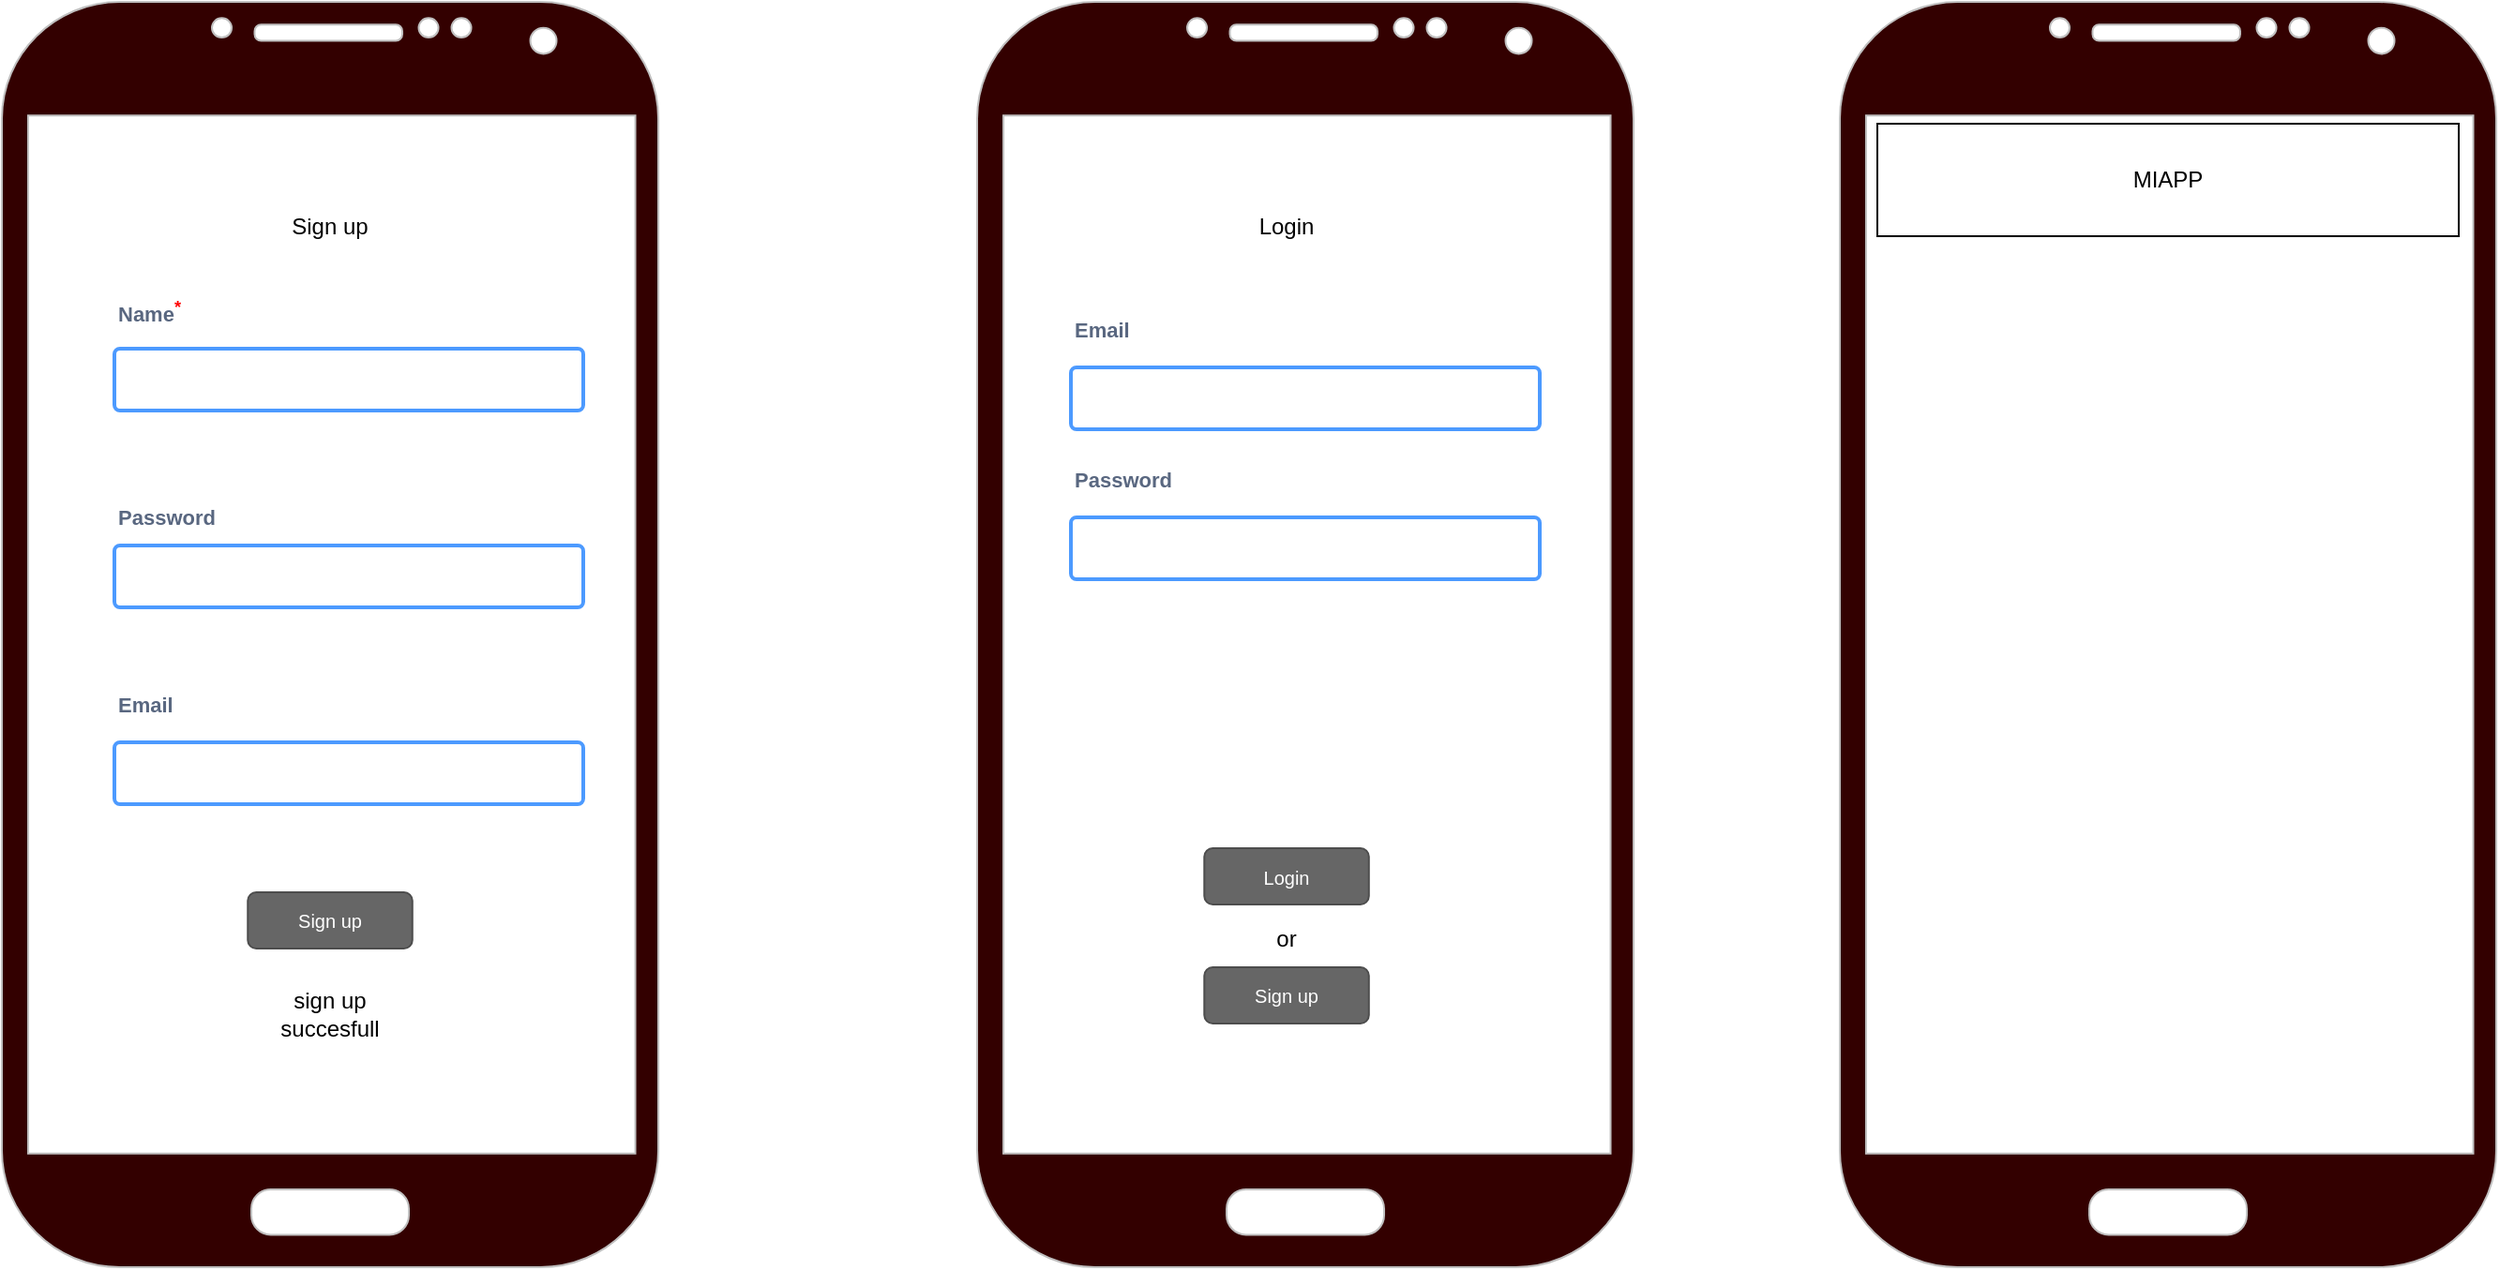 <mxfile version="26.0.16" pages="2">
  <diagram id="jePEmirGJjCFWZgr9R77" name="register">
    <mxGraphModel dx="1257" dy="666" grid="1" gridSize="10" guides="1" tooltips="1" connect="1" arrows="1" fold="1" page="1" pageScale="1" pageWidth="827" pageHeight="1169" math="0" shadow="0">
      <root>
        <mxCell id="0" />
        <mxCell id="1" parent="0" />
        <mxCell id="0oU7VvRD6Vdt0wbhsqFe-1" value="" style="verticalLabelPosition=bottom;verticalAlign=top;html=1;shadow=0;dashed=0;strokeWidth=1;shape=mxgraph.android.phone2;strokeColor=#c0c0c0;fillColor=light-dark(#330000,var(--ge-dark-color, #121212));" parent="1" vertex="1">
          <mxGeometry x="270.01" y="15" width="350" height="675" as="geometry" />
        </mxCell>
        <mxCell id="I4vPnrvsCS4YJN09SwZR-1" value="Sign up" style="rounded=1;html=1;shadow=0;dashed=0;whiteSpace=wrap;fontSize=10;fillColor=#666666;align=center;strokeColor=#4D4D4D;fontColor=#ffffff;" parent="1" vertex="1">
          <mxGeometry x="401.13" y="490" width="87.75" height="30" as="geometry" />
        </mxCell>
        <mxCell id="I4vPnrvsCS4YJN09SwZR-2" value="Name&lt;sup&gt;&lt;font color=&quot;#ff0000&quot;&gt;*&lt;/font&gt;&lt;/sup&gt;" style="fillColor=none;strokeColor=none;html=1;fontSize=11;fontStyle=0;align=left;fontColor=#596780;fontStyle=1;fontSize=11" parent="1" vertex="1">
          <mxGeometry x="330" y="170" width="240" height="20" as="geometry" />
        </mxCell>
        <mxCell id="I4vPnrvsCS4YJN09SwZR-3" value="" style="rounded=1;arcSize=9;align=left;spacingLeft=5;strokeColor=#4C9AFF;html=1;strokeWidth=2;fontSize=12" parent="1" vertex="1">
          <mxGeometry x="330" y="200" width="250" height="33" as="geometry" />
        </mxCell>
        <mxCell id="I4vPnrvsCS4YJN09SwZR-4" value="Password" style="fillColor=none;strokeColor=none;html=1;fontSize=11;fontStyle=0;align=left;fontColor=#596780;fontStyle=1;fontSize=11" parent="1" vertex="1">
          <mxGeometry x="330" y="280" width="240" height="20" as="geometry" />
        </mxCell>
        <mxCell id="I4vPnrvsCS4YJN09SwZR-5" value="" style="rounded=1;arcSize=9;align=left;spacingLeft=5;strokeColor=#4C9AFF;html=1;strokeWidth=2;fontSize=12" parent="1" vertex="1">
          <mxGeometry x="330" y="305" width="250" height="33" as="geometry" />
        </mxCell>
        <mxCell id="7Zh6l3FUp-JfIekAFlcO-1" value="Sign up" style="text;html=1;align=center;verticalAlign=middle;whiteSpace=wrap;rounded=0;" parent="1" vertex="1">
          <mxGeometry x="415.01" y="120" width="60" height="30" as="geometry" />
        </mxCell>
        <mxCell id="k2nWUoBri2Ow_LevvHqa-4" value="Email" style="fillColor=none;strokeColor=none;html=1;fontSize=11;fontStyle=0;align=left;fontColor=#596780;fontStyle=1;fontSize=11" parent="1" vertex="1">
          <mxGeometry x="330" y="380" width="240" height="20" as="geometry" />
        </mxCell>
        <mxCell id="k2nWUoBri2Ow_LevvHqa-5" value="" style="rounded=1;arcSize=9;align=left;spacingLeft=5;strokeColor=#4C9AFF;html=1;strokeWidth=2;fontSize=12" parent="1" vertex="1">
          <mxGeometry x="330" y="410" width="250" height="33" as="geometry" />
        </mxCell>
        <mxCell id="k2nWUoBri2Ow_LevvHqa-6" value="sign up succesfull" style="text;html=1;align=center;verticalAlign=middle;whiteSpace=wrap;rounded=0;" parent="1" vertex="1">
          <mxGeometry x="415.01" y="540" width="60" height="30" as="geometry" />
        </mxCell>
        <mxCell id="OAgnztjfkMtm-UY70IXR-10" value="" style="verticalLabelPosition=bottom;verticalAlign=top;html=1;shadow=0;dashed=0;strokeWidth=1;shape=mxgraph.android.phone2;strokeColor=#c0c0c0;fillColor=light-dark(#330000,var(--ge-dark-color, #121212));" vertex="1" parent="1">
          <mxGeometry x="790.01" y="15" width="350" height="675" as="geometry" />
        </mxCell>
        <mxCell id="OAgnztjfkMtm-UY70IXR-11" value="Login" style="rounded=1;html=1;shadow=0;dashed=0;whiteSpace=wrap;fontSize=10;fillColor=#666666;align=center;strokeColor=#4D4D4D;fontColor=#ffffff;" vertex="1" parent="1">
          <mxGeometry x="911.14" y="466.5" width="87.75" height="30" as="geometry" />
        </mxCell>
        <mxCell id="OAgnztjfkMtm-UY70IXR-14" value="Password" style="fillColor=none;strokeColor=none;html=1;fontSize=11;fontStyle=0;align=left;fontColor=#596780;fontStyle=1;fontSize=11" vertex="1" parent="1">
          <mxGeometry x="840.01" y="260" width="240" height="20" as="geometry" />
        </mxCell>
        <mxCell id="OAgnztjfkMtm-UY70IXR-15" value="" style="rounded=1;arcSize=9;align=left;spacingLeft=5;strokeColor=#4C9AFF;html=1;strokeWidth=2;fontSize=12" vertex="1" parent="1">
          <mxGeometry x="840.01" y="210" width="250" height="33" as="geometry" />
        </mxCell>
        <mxCell id="OAgnztjfkMtm-UY70IXR-16" value="Login" style="text;html=1;align=center;verticalAlign=middle;whiteSpace=wrap;rounded=0;" vertex="1" parent="1">
          <mxGeometry x="925.02" y="120" width="60" height="30" as="geometry" />
        </mxCell>
        <mxCell id="OAgnztjfkMtm-UY70IXR-17" value="Email" style="fillColor=none;strokeColor=none;html=1;fontSize=11;fontStyle=0;align=left;fontColor=#596780;fontStyle=1;fontSize=11" vertex="1" parent="1">
          <mxGeometry x="840.01" y="180" width="240" height="20" as="geometry" />
        </mxCell>
        <mxCell id="OAgnztjfkMtm-UY70IXR-18" value="" style="rounded=1;arcSize=9;align=left;spacingLeft=5;strokeColor=#4C9AFF;html=1;strokeWidth=2;fontSize=12" vertex="1" parent="1">
          <mxGeometry x="840.01" y="290" width="250" height="33" as="geometry" />
        </mxCell>
        <mxCell id="OAgnztjfkMtm-UY70IXR-22" value="" style="verticalLabelPosition=bottom;verticalAlign=top;html=1;shadow=0;dashed=0;strokeWidth=1;shape=mxgraph.android.phone2;strokeColor=#c0c0c0;fillColor=light-dark(#330000,var(--ge-dark-color, #121212));" vertex="1" parent="1">
          <mxGeometry x="1250" y="15" width="350" height="675" as="geometry" />
        </mxCell>
        <mxCell id="OAgnztjfkMtm-UY70IXR-23" value="MIAPP" style="rounded=0;whiteSpace=wrap;html=1;" vertex="1" parent="1">
          <mxGeometry x="1270" y="80" width="310" height="60" as="geometry" />
        </mxCell>
        <mxCell id="OAgnztjfkMtm-UY70IXR-25" value="Sign up" style="rounded=1;html=1;shadow=0;dashed=0;whiteSpace=wrap;fontSize=10;fillColor=#666666;align=center;strokeColor=#4D4D4D;fontColor=#ffffff;" vertex="1" parent="1">
          <mxGeometry x="911.14" y="530" width="87.75" height="30" as="geometry" />
        </mxCell>
        <mxCell id="OAgnztjfkMtm-UY70IXR-26" value="or" style="text;html=1;align=center;verticalAlign=middle;whiteSpace=wrap;rounded=0;" vertex="1" parent="1">
          <mxGeometry x="925.02" y="500" width="60" height="30" as="geometry" />
        </mxCell>
      </root>
    </mxGraphModel>
  </diagram>
  <diagram name="login" id="vIwNCxG2R3NSsn7bslp3">
    <mxGraphModel dx="1269" dy="648" grid="1" gridSize="10" guides="1" tooltips="1" connect="1" arrows="1" fold="1" page="1" pageScale="1" pageWidth="827" pageHeight="1169" math="0" shadow="0">
      <root>
        <mxCell id="0" />
        <mxCell id="1" parent="0" />
        <mxCell id="fUSSOf62ad5XIPjs2Fev-1" value="" style="verticalLabelPosition=bottom;verticalAlign=top;html=1;shadow=0;dashed=0;strokeWidth=1;shape=mxgraph.android.phone2;strokeColor=#c0c0c0;fillColor=light-dark(#330000,var(--ge-dark-color, #121212));" vertex="1" parent="1">
          <mxGeometry x="270.01" y="15" width="350" height="550" as="geometry" />
        </mxCell>
        <mxCell id="fUSSOf62ad5XIPjs2Fev-3" value="Login" style="rounded=1;html=1;shadow=0;dashed=0;whiteSpace=wrap;fontSize=10;fillColor=#666666;align=center;strokeColor=#4D4D4D;fontColor=#ffffff;" vertex="1" parent="1">
          <mxGeometry x="401.13" y="400" width="87.75" height="30" as="geometry" />
        </mxCell>
        <mxCell id="fUSSOf62ad5XIPjs2Fev-5" value="Login" style="text;html=1;align=center;verticalAlign=middle;whiteSpace=wrap;rounded=0;" vertex="1" parent="1">
          <mxGeometry x="415.01" y="120" width="60" height="30" as="geometry" />
        </mxCell>
        <mxCell id="fUSSOf62ad5XIPjs2Fev-8" value="Name&lt;sup&gt;&lt;font color=&quot;#ff0000&quot;&gt;*&lt;/font&gt;&lt;/sup&gt;" style="fillColor=none;strokeColor=none;html=1;fontSize=11;fontStyle=0;align=left;fontColor=#596780;fontStyle=1;fontSize=11" vertex="1" parent="1">
          <mxGeometry x="330" y="170" width="240" height="20" as="geometry" />
        </mxCell>
        <mxCell id="fUSSOf62ad5XIPjs2Fev-9" value="" style="rounded=1;arcSize=9;align=left;spacingLeft=5;strokeColor=#4C9AFF;html=1;strokeWidth=2;fontSize=12" vertex="1" parent="1">
          <mxGeometry x="330" y="200" width="250" height="33" as="geometry" />
        </mxCell>
        <mxCell id="fUSSOf62ad5XIPjs2Fev-10" value="Password" style="fillColor=none;strokeColor=none;html=1;fontSize=11;fontStyle=0;align=left;fontColor=#596780;fontStyle=1;fontSize=11" vertex="1" parent="1">
          <mxGeometry x="330" y="280" width="240" height="20" as="geometry" />
        </mxCell>
        <mxCell id="fUSSOf62ad5XIPjs2Fev-11" value="" style="rounded=1;arcSize=9;align=left;spacingLeft=5;strokeColor=#4C9AFF;html=1;strokeWidth=2;fontSize=12" vertex="1" parent="1">
          <mxGeometry x="330" y="305" width="250" height="33" as="geometry" />
        </mxCell>
        <mxCell id="Mmde09NxmE_c7Ciw0Ihp-1" value="login succesfull" style="text;html=1;align=center;verticalAlign=middle;whiteSpace=wrap;rounded=0;" vertex="1" parent="1">
          <mxGeometry x="415.01" y="450" width="60" height="30" as="geometry" />
        </mxCell>
      </root>
    </mxGraphModel>
  </diagram>
</mxfile>
